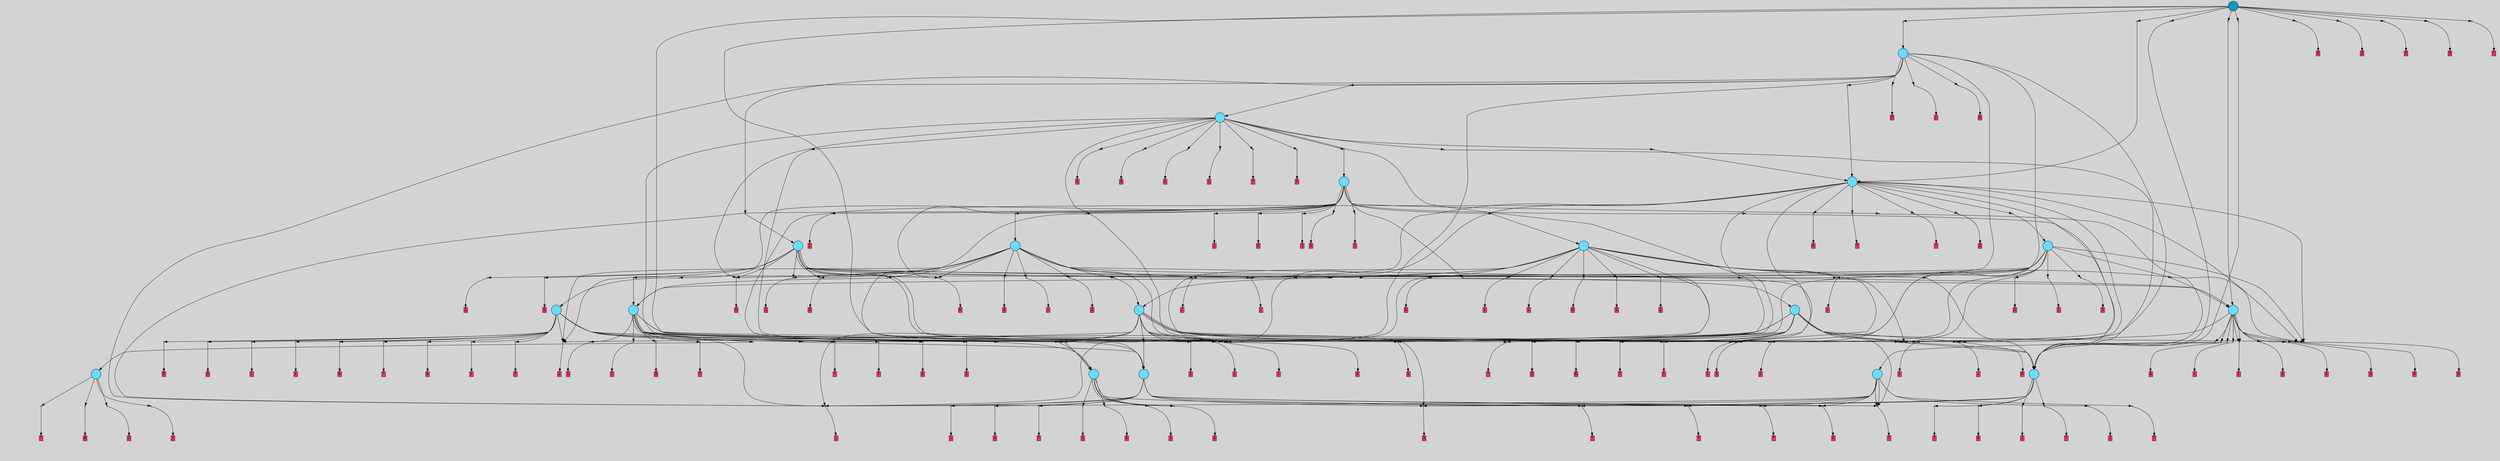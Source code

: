 // File exported with GEGELATI v1.3.1
// On the 2024-07-08 00:18:41
// With the MARL::MarlTPGGraphDotExporter
digraph{
	graph[pad = "0.212, 0.055" bgcolor = lightgray]
	node[shape=circle style = filled label = ""]
		T36 [fillcolor="#66ddff"]
		T61 [fillcolor="#66ddff"]
		T156 [fillcolor="#66ddff"]
		T278 [fillcolor="#66ddff"]
		T293 [fillcolor="#66ddff"]
		T323 [fillcolor="#66ddff"]
		T507 [fillcolor="#66ddff"]
		T554 [fillcolor="#66ddff"]
		T571 [fillcolor="#66ddff"]
		T579 [fillcolor="#66ddff"]
		T666 [fillcolor="#66ddff"]
		T736 [fillcolor="#66ddff"]
		T738 [fillcolor="#66ddff"]
		T824 [fillcolor="#66ddff"]
		T828 [fillcolor="#66ddff"]
		T877 [fillcolor="#66ddff"]
		T1089 [fillcolor="#66ddff"]
		T1119 [fillcolor="#66ddff"]
		T1292 [fillcolor="#1199bb"]
		P26859 [fillcolor="#cccccc" shape=point] //
		I26859 [shape=box style=invis label="1|2&1|7#1|6&#92;n7|1&4|7#2|7&#92;n1|5&1|0#2|7&#92;n6|5&3|1#2|0&#92;n5|0&3|6#4|5&#92;n5|3&3|3#0|2&#92;n1|3&4|2#4|4&#92;n"]
		P26859 -> I26859[style=invis]
		A19911 [fillcolor="#ff3366" shape=box margin=0.03 width=0 height=0 label="7"]
		T36 -> P26859 -> A19911
		P26860 [fillcolor="#cccccc" shape=point] //
		I26860 [shape=box style=invis label="0|3&1|4#3|7&#92;n5|0&2|5#2|7&#92;n7|7&1|7#4|2&#92;n5|5&1|6#1|7&#92;n5|6&0|7#0|2&#92;n8|4&3|0#0|7&#92;n0|4&0|6#4|4&#92;n"]
		P26860 -> I26860[style=invis]
		A19912 [fillcolor="#ff3366" shape=box margin=0.03 width=0 height=0 label="8"]
		T36 -> P26860 -> A19912
		P26861 [fillcolor="#cccccc" shape=point] //
		I26861 [shape=box style=invis label="4|3&2|7#1|5&#92;n6|7&2|1#4|3&#92;n4|6&2|2#1|3&#92;n1|2&0|3#3|4&#92;n2|5&2|1#1|2&#92;n7|0&2|2#1|3&#92;n0|3&3|7#1|7&#92;n"]
		P26861 -> I26861[style=invis]
		A19913 [fillcolor="#ff3366" shape=box margin=0.03 width=0 height=0 label="3"]
		T36 -> P26861 -> A19913
		P26862 [fillcolor="#cccccc" shape=point] //
		I26862 [shape=box style=invis label="4|3&2|7#1|5&#92;n1|2&0|3#3|4&#92;n4|6&2|2#1|3&#92;n6|7&2|1#4|3&#92;n2|5&2|7#1|2&#92;n7|0&2|2#1|3&#92;n0|3&3|7#1|7&#92;n"]
		P26862 -> I26862[style=invis]
		A19914 [fillcolor="#ff3366" shape=box margin=0.03 width=0 height=0 label="3"]
		T36 -> P26862 -> A19914
		P26863 [fillcolor="#cccccc" shape=point] //
		I26863 [shape=box style=invis label="2|2&2|5#4|4&#92;n2|0&2|5#2|7&#92;n8|6&0|5#0|7&#92;n1|6&0|0#2|3&#92;n5|2&3|4#0|4&#92;n"]
		P26863 -> I26863[style=invis]
		A19915 [fillcolor="#ff3366" shape=box margin=0.03 width=0 height=0 label="3"]
		T61 -> P26863 -> A19915
		P26864 [fillcolor="#cccccc" shape=point] //
		I26864 [shape=box style=invis label="3|6&1|2#3|5&#92;n3|5&2|5#2|6&#92;n8|6&0|4#2|2&#92;n4|4&0|6#2|3&#92;n"]
		P26864 -> I26864[style=invis]
		A19916 [fillcolor="#ff3366" shape=box margin=0.03 width=0 height=0 label="6"]
		T61 -> P26864 -> A19916
		P26865 [fillcolor="#cccccc" shape=point] //
		I26865 [shape=box style=invis label="0|3&3|7#3|7&#92;n4|3&2|7#1|6&#92;n7|3&3|4#1|7&#92;n0|7&1|7#2|3&#92;n4|6&2|2#1|3&#92;n2|5&2|7#1|2&#92;n6|7&2|1#4|3&#92;n3|0&2|0#1|3&#92;n"]
		P26865 -> I26865[style=invis]
		A19917 [fillcolor="#ff3366" shape=box margin=0.03 width=0 height=0 label="3"]
		T61 -> P26865 -> A19917
		P26866 [fillcolor="#cccccc" shape=point] //
		I26866 [shape=box style=invis label="6|2&4|1#4|2&#92;n5|0&4|5#2|7&#92;n5|6&4|7#4|2&#92;n5|7&1|6#1|0&#92;n7|7&1|7#4|2&#92;n"]
		P26866 -> I26866[style=invis]
		A19918 [fillcolor="#ff3366" shape=box margin=0.03 width=0 height=0 label="8"]
		T61 -> P26866 -> A19918
		T61 -> P26864
		P26867 [fillcolor="#cccccc" shape=point] //
		I26867 [shape=box style=invis label="3|0&2|4#0|5&#92;n8|2&4|6#4|3&#92;n8|1&1|1#2|6&#92;n2|6&1|7#0|5&#92;n5|5&2|3#2|2&#92;n0|4&4|4#3|7&#92;n7|6&3|1#3|7&#92;n"]
		P26867 -> I26867[style=invis]
		A19919 [fillcolor="#ff3366" shape=box margin=0.03 width=0 height=0 label="7"]
		T61 -> P26867 -> A19919
		P26868 [fillcolor="#cccccc" shape=point] //
		I26868 [shape=box style=invis label="8|0&1|5#2|7&#92;n1|7&2|2#4|7&#92;n7|3&4|6#3|0&#92;n8|7&0|2#1|7&#92;n2|0&2|7#1|7&#92;n2|4&3|1#0|6&#92;n"]
		P26868 -> I26868[style=invis]
		A19920 [fillcolor="#ff3366" shape=box margin=0.03 width=0 height=0 label="1"]
		T156 -> P26868 -> A19920
		P26869 [fillcolor="#cccccc" shape=point] //
		I26869 [shape=box style=invis label="4|2&1|3#0|0&#92;n7|3&3|3#0|0&#92;n8|6&0|5#0|7&#92;n6|3&0|5#4|4&#92;n0|0&2|5#2|7&#92;n3|7&2|5#0|0&#92;n"]
		P26869 -> I26869[style=invis]
		A19921 [fillcolor="#ff3366" shape=box margin=0.03 width=0 height=0 label="3"]
		T156 -> P26869 -> A19921
		T156 -> P26867
		P26870 [fillcolor="#cccccc" shape=point] //
		I26870 [shape=box style=invis label="7|1&4|7#2|7&#92;n1|3&4|2#4|1&#92;n2|3&4|5#3|4&#92;n1|2&1|7#1|5&#92;n2|2&1|5#3|6&#92;n8|2&4|3#0|0&#92;n1|5&1|7#2|7&#92;n5|0&4|6#4|5&#92;n6|5&3|1#2|0&#92;n4|2&1|4#3|3&#92;n"]
		P26870 -> I26870[style=invis]
		A19922 [fillcolor="#ff3366" shape=box margin=0.03 width=0 height=0 label="7"]
		T156 -> P26870 -> A19922
		P26871 [fillcolor="#cccccc" shape=point] //
		I26871 [shape=box style=invis label="3|0&2|4#0|5&#92;n4|4&3|7#3|3&#92;n8|1&1|1#2|6&#92;n7|6&3|1#3|7&#92;n2|6&1|7#0|5&#92;n5|6&0|3#2|2&#92;n"]
		P26871 -> I26871[style=invis]
		A19923 [fillcolor="#ff3366" shape=box margin=0.03 width=0 height=0 label="7"]
		T156 -> P26871 -> A19923
		P26872 [fillcolor="#cccccc" shape=point] //
		I26872 [shape=box style=invis label="2|2&0|0#0|0&#92;n7|1&1|2#0|6&#92;n4|7&2|5#3|1&#92;n3|4&0|2#0|5&#92;n3|2&0|2#4|6&#92;n3|3&3|7#1|4&#92;n0|5&2|1#0|5&#92;n1|6&4|3#0|4&#92;n"]
		P26872 -> I26872[style=invis]
		A19924 [fillcolor="#ff3366" shape=box margin=0.03 width=0 height=0 label="6"]
		T156 -> P26872 -> A19924
		T278 -> P26869
		P26873 [fillcolor="#cccccc" shape=point] //
		I26873 [shape=box style=invis label="1|2&1|7#1|3&#92;n8|1&1|4#4|1&#92;n7|1&4|7#2|7&#92;n1|5&1|0#2|7&#92;n6|5&3|1#2|0&#92;n5|0&3|6#4|5&#92;n5|3&3|3#0|2&#92;n1|3&4|2#4|4&#92;n"]
		P26873 -> I26873[style=invis]
		A19925 [fillcolor="#ff3366" shape=box margin=0.03 width=0 height=0 label="7"]
		T278 -> P26873 -> A19925
		P26874 [fillcolor="#cccccc" shape=point] //
		I26874 [shape=box style=invis label="1|4&4|0#4|0&#92;n6|7&2|1#4|5&#92;n8|3&3|0#4|5&#92;n0|5&2|7#1|2&#92;n7|0&2|0#1|3&#92;n8|6&2|3#3|2&#92;n8|2&0|7#0|3&#92;n"]
		P26874 -> I26874[style=invis]
		A19926 [fillcolor="#ff3366" shape=box margin=0.03 width=0 height=0 label="1"]
		T278 -> P26874 -> A19926
		P26875 [fillcolor="#cccccc" shape=point] //
		I26875 [shape=box style=invis label="1|2&1|7#1|6&#92;n7|1&4|7#2|7&#92;n1|5&1|0#2|7&#92;n5|6&3|6#4|5&#92;n6|5&3|1#2|0&#92;n5|3&3|3#0|2&#92;n1|3&4|2#4|4&#92;n"]
		P26875 -> I26875[style=invis]
		A19927 [fillcolor="#ff3366" shape=box margin=0.03 width=0 height=0 label="7"]
		T278 -> P26875 -> A19927
		P26876 [fillcolor="#cccccc" shape=point] //
		I26876 [shape=box style=invis label="3|5&1|0#1|2&#92;n0|0&1|0#4|6&#92;n"]
		P26876 -> I26876[style=invis]
		A19928 [fillcolor="#ff3366" shape=box margin=0.03 width=0 height=0 label="8"]
		T278 -> P26876 -> A19928
		P26877 [fillcolor="#cccccc" shape=point] //
		I26877 [shape=box style=invis label="8|0&1|5#2|7&#92;n8|7&0|2#1|7&#92;n7|3&4|6#3|0&#92;n1|7&2|2#4|5&#92;n2|0&2|7#1|7&#92;n2|4&3|1#0|6&#92;n5|7&3|1#4|4&#92;n"]
		P26877 -> I26877[style=invis]
		A19929 [fillcolor="#ff3366" shape=box margin=0.03 width=0 height=0 label="1"]
		T278 -> P26877 -> A19929
		P26878 [fillcolor="#cccccc" shape=point] //
		I26878 [shape=box style=invis label="2|6&1|7#0|5&#92;n8|2&4|6#4|3&#92;n4|1&1|1#2|6&#92;n3|0&2|4#0|5&#92;n5|5&2|3#2|2&#92;n0|4&4|4#3|7&#92;n7|6&3|1#3|7&#92;n"]
		P26878 -> I26878[style=invis]
		A19930 [fillcolor="#ff3366" shape=box margin=0.03 width=0 height=0 label="7"]
		T278 -> P26878 -> A19930
		T278 -> P26873
		P26879 [fillcolor="#cccccc" shape=point] //
		I26879 [shape=box style=invis label="1|6&4|0#0|7&#92;n0|4&4|4#3|7&#92;n3|0&2|4#0|5&#92;n8|1&1|1#2|2&#92;n2|6&1|7#0|5&#92;n5|5&2|3#2|2&#92;n8|2&0|6#4|3&#92;n"]
		P26879 -> I26879[style=invis]
		A19931 [fillcolor="#ff3366" shape=box margin=0.03 width=0 height=0 label="7"]
		T278 -> P26879 -> A19931
		T293 -> P26869
		P26880 [fillcolor="#cccccc" shape=point] //
		I26880 [shape=box style=invis label="5|0&3|6#4|5&#92;n1|2&4|7#1|3&#92;n8|5&3|5#0|6&#92;n4|7&4|4#0|3&#92;n5|3&3|3#0|2&#92;n7|1&4|3#2|4&#92;n6|0&3|1#2|0&#92;n0|4&2|0#3|2&#92;n1|3&4|2#4|4&#92;n1|6&1|3#2|1&#92;n"]
		P26880 -> I26880[style=invis]
		A19932 [fillcolor="#ff3366" shape=box margin=0.03 width=0 height=0 label="7"]
		T293 -> P26880 -> A19932
		P26881 [fillcolor="#cccccc" shape=point] //
		I26881 [shape=box style=invis label="3|5&0|0#0|2&#92;n6|7&2|1#4|5&#92;n0|5&2|7#1|2&#92;n7|0&2|0#1|3&#92;n1|4&4|0#4|0&#92;n8|6&2|3#3|2&#92;n8|2&0|7#0|3&#92;n"]
		P26881 -> I26881[style=invis]
		A19933 [fillcolor="#ff3366" shape=box margin=0.03 width=0 height=0 label="1"]
		T293 -> P26881 -> A19933
		T293 -> P26876
		T293 -> P26877
		T293 -> P26878
		T293 -> P26873
		T293 -> P26879
		P26882 [fillcolor="#cccccc" shape=point] //
		I26882 [shape=box style=invis label="7|4&1|1#3|1&#92;n1|3&3|5#2|0&#92;n6|0&0|3#1|6&#92;n2|5&2|1#2|1&#92;n3|2&4|4#2|0&#92;n"]
		P26882 -> I26882[style=invis]
		A19934 [fillcolor="#ff3366" shape=box margin=0.03 width=0 height=0 label="4"]
		T293 -> P26882 -> A19934
		P26883 [fillcolor="#cccccc" shape=point] //
		I26883 [shape=box style=invis label="2|4&3|1#3|6&#92;n7|3&4|6#3|0&#92;n1|7&2|2#4|5&#92;n8|7&0|2#1|5&#92;n8|0&1|5#2|7&#92;n"]
		P26883 -> I26883[style=invis]
		T323 -> P26883 -> T278
		P26884 [fillcolor="#cccccc" shape=point] //
		I26884 [shape=box style=invis label="4|1&4|1#2|7&#92;n8|2&4|6#4|3&#92;n2|5&1|7#1|2&#92;n2|6&1|7#0|5&#92;n5|5&2|1#2|2&#92;n7|6&3|1#3|7&#92;n4|0&4|6#0|7&#92;n"]
		P26884 -> I26884[style=invis]
		A19935 [fillcolor="#ff3366" shape=box margin=0.03 width=0 height=0 label="4"]
		T323 -> P26884 -> A19935
		P26885 [fillcolor="#cccccc" shape=point] //
		I26885 [shape=box style=invis label="1|6&4|3#0|4&#92;n7|1&1|2#0|6&#92;n4|7&2|5#3|1&#92;n3|4&0|7#0|5&#92;n3|2&0|2#4|6&#92;n3|3&3|7#1|4&#92;n0|7&3|5#3|3&#92;n2|2&0|0#0|0&#92;n"]
		P26885 -> I26885[style=invis]
		A19936 [fillcolor="#ff3366" shape=box margin=0.03 width=0 height=0 label="6"]
		T323 -> P26885 -> A19936
		P26886 [fillcolor="#cccccc" shape=point] //
		I26886 [shape=box style=invis label="4|2&0|2#3|2&#92;n8|3&0|5#2|7&#92;n0|6&0|1#0|6&#92;n0|5&2|1#0|5&#92;n3|0&3|7#4|2&#92;n3|2&3|5#2|6&#92;n5|3&3|6#4|7&#92;n"]
		P26886 -> I26886[style=invis]
		A19937 [fillcolor="#ff3366" shape=box margin=0.03 width=0 height=0 label="1"]
		T323 -> P26886 -> A19937
		P26887 [fillcolor="#cccccc" shape=point] //
		I26887 [shape=box style=invis label="8|0&1|5#2|6&#92;n8|7&3|1#2|7&#92;n2|0&2|7#1|7&#92;n7|2&4|6#3|0&#92;n8|7&0|2#1|7&#92;n5|7&3|1#4|4&#92;n"]
		P26887 -> I26887[style=invis]
		A19938 [fillcolor="#ff3366" shape=box margin=0.03 width=0 height=0 label="1"]
		T323 -> P26887 -> A19938
		P26888 [fillcolor="#cccccc" shape=point] //
		I26888 [shape=box style=invis label="0|3&3|7#1|7&#92;n1|2&0|3#3|4&#92;n5|6&4|4#4|0&#92;n8|3&3|0#4|6&#92;n2|5&2|7#1|2&#92;n4|6&2|1#1|3&#92;n6|4&1|1#4|3&#92;n8|0&2|2#1|3&#92;n4|6&2|7#1|5&#92;n"]
		P26888 -> I26888[style=invis]
		T323 -> P26888 -> T156
		P26889 [fillcolor="#cccccc" shape=point] //
		I26889 [shape=box style=invis label="4|3&1|7#1|5&#92;n8|7&2|5#4|3&#92;n6|7&2|1#4|3&#92;n1|2&0|3#3|4&#92;n7|0&2|2#1|3&#92;n0|3&3|4#1|7&#92;n2|5&2|7#1|2&#92;n"]
		P26889 -> I26889[style=invis]
		A19939 [fillcolor="#ff3366" shape=box margin=0.03 width=0 height=0 label="3"]
		T323 -> P26889 -> A19939
		P26890 [fillcolor="#cccccc" shape=point] //
		I26890 [shape=box style=invis label="1|3&3|5#3|0&#92;n1|7&1|6#2|0&#92;n2|4&2|7#2|3&#92;n6|0&0|3#1|6&#92;n0|6&2|1#0|7&#92;n2|3&1|2#4|1&#92;n3|7&3|2#2|2&#92;n"]
		P26890 -> I26890[style=invis]
		A19940 [fillcolor="#ff3366" shape=box margin=0.03 width=0 height=0 label="4"]
		T323 -> P26890 -> A19940
		P26891 [fillcolor="#cccccc" shape=point] //
		I26891 [shape=box style=invis label="0|3&4|4#1|7&#92;n3|0&3|6#4|5&#92;n8|5&4|0#4|1&#92;n1|1&0|1#2|1&#92;n8|0&0|2#1|2&#92;n4|6&2|7#1|5&#92;n5|6&0|2#1|0&#92;n8|3&1|5#3|2&#92;n3|4&1|1#4|3&#92;n"]
		P26891 -> I26891[style=invis]
		T323 -> P26891 -> T156
		T323 -> P26887
		P26892 [fillcolor="#cccccc" shape=point] //
		I26892 [shape=box style=invis label="4|3&2|7#1|5&#92;n1|2&0|3#1|4&#92;n2|5&2|7#1|2&#92;n4|6&2|2#1|3&#92;n7|0&2|2#1|3&#92;n0|3&3|7#1|7&#92;n"]
		P26892 -> I26892[style=invis]
		A19941 [fillcolor="#ff3366" shape=box margin=0.03 width=0 height=0 label="3"]
		T323 -> P26892 -> A19941
		P26893 [fillcolor="#cccccc" shape=point] //
		I26893 [shape=box style=invis label="8|0&1|5#2|7&#92;n8|7&0|2#1|7&#92;n7|3&4|6#3|7&#92;n5|7&3|1#4|4&#92;n2|4&3|1#0|6&#92;n2|0&2|7#1|7&#92;n"]
		P26893 -> I26893[style=invis]
		A19942 [fillcolor="#ff3366" shape=box margin=0.03 width=0 height=0 label="1"]
		T507 -> P26893 -> A19942
		P26894 [fillcolor="#cccccc" shape=point] //
		I26894 [shape=box style=invis label="4|1&1|1#2|7&#92;n8|2&4|6#4|3&#92;n2|6&1|7#0|5&#92;n7|6&3|1#3|7&#92;n5|5&2|1#2|2&#92;n4|0&4|6#0|7&#92;n"]
		P26894 -> I26894[style=invis]
		A19943 [fillcolor="#ff3366" shape=box margin=0.03 width=0 height=0 label="7"]
		T507 -> P26894 -> A19943
		T507 -> P26888
		P26895 [fillcolor="#cccccc" shape=point] //
		I26895 [shape=box style=invis label="2|2&2|5#4|4&#92;n5|2&4|4#0|4&#92;n0|0&1|0#3|4&#92;n4|2&0|6#3|1&#92;n1|6&0|0#2|3&#92;n2|0&2|7#3|3&#92;n4|4&1|1#2|0&#92;n"]
		P26895 -> I26895[style=invis]
		T507 -> P26895 -> T36
		P26896 [fillcolor="#cccccc" shape=point] //
		I26896 [shape=box style=invis label="2|4&4|0#3|6&#92;n2|0&4|2#2|0&#92;n5|7&1|2#3|7&#92;n5|7&1|0#1|6&#92;n5|2&4|2#0|5&#92;n6|1&0|6#1|0&#92;n1|5&2|0#4|1&#92;n"]
		P26896 -> I26896[style=invis]
		A19944 [fillcolor="#ff3366" shape=box margin=0.03 width=0 height=0 label="1"]
		T507 -> P26896 -> A19944
		P26897 [fillcolor="#cccccc" shape=point] //
		I26897 [shape=box style=invis label="4|3&4|3#0|4&#92;n6|5&2|0#1|0&#92;n8|2&2|6#3|6&#92;n5|2&3|5#0|4&#92;n5|7&3|3#2|7&#92;n8|0&2|5#0|6&#92;n"]
		P26897 -> I26897[style=invis]
		A19945 [fillcolor="#ff3366" shape=box margin=0.03 width=0 height=0 label="3"]
		T507 -> P26897 -> A19945
		P26898 [fillcolor="#cccccc" shape=point] //
		I26898 [shape=box style=invis label="0|1&0|0#2|4&#92;n1|0&2|5#0|4&#92;n4|3&2|1#2|4&#92;n"]
		P26898 -> I26898[style=invis]
		A19946 [fillcolor="#ff3366" shape=box margin=0.03 width=0 height=0 label="3"]
		T507 -> P26898 -> A19946
		P26899 [fillcolor="#cccccc" shape=point] //
		I26899 [shape=box style=invis label="4|4&3|7#3|3&#92;n7|6&3|1#3|7&#92;n3|0&2|2#4|5&#92;n2|6&1|7#0|5&#92;n"]
		P26899 -> I26899[style=invis]
		A19947 [fillcolor="#ff3366" shape=box margin=0.03 width=0 height=0 label="7"]
		T507 -> P26899 -> A19947
		P26900 [fillcolor="#cccccc" shape=point] //
		I26900 [shape=box style=invis label="5|1&0|1#3|1&#92;n7|0&4|0#1|3&#92;n2|4&2|7#1|2&#92;n0|3&3|0#1|7&#92;n8|1&1|1#1|6&#92;n4|2&2|6#1|5&#92;n7|2&3|3#2|2&#92;n4|0&1|6#2|5&#92;n"]
		P26900 -> I26900[style=invis]
		T507 -> P26900 -> T61
		T507 -> P26869
		P26901 [fillcolor="#cccccc" shape=point] //
		I26901 [shape=box style=invis label="7|5&1|0#2|7&#92;n7|6&0|0#2|0&#92;n6|4&0|1#2|0&#92;n8|1&1|4#4|1&#92;n5|0&3|6#4|5&#92;n1|0&1|2#0|0&#92;n1|2&4|2#4|4&#92;n"]
		P26901 -> I26901[style=invis]
		A19948 [fillcolor="#ff3366" shape=box margin=0.03 width=0 height=0 label="7"]
		T507 -> P26901 -> A19948
		P26902 [fillcolor="#cccccc" shape=point] //
		I26902 [shape=box style=invis label="1|2&1|7#1|3&#92;n8|1&1|4#4|1&#92;n8|1&4|7#2|7&#92;n1|3&4|2#4|4&#92;n5|0&3|6#4|5&#92;n5|3&3|3#0|2&#92;n6|5&3|1#2|0&#92;n"]
		P26902 -> I26902[style=invis]
		A19949 [fillcolor="#ff3366" shape=box margin=0.03 width=0 height=0 label="7"]
		T507 -> P26902 -> A19949
		P26903 [fillcolor="#cccccc" shape=point] //
		I26903 [shape=box style=invis label="2|1&2|5#4|4&#92;n8|0&2|7#3|3&#92;n2|4&2|2#4|1&#92;n1|6&0|0#2|1&#92;n"]
		P26903 -> I26903[style=invis]
		A19950 [fillcolor="#ff3366" shape=box margin=0.03 width=0 height=0 label="2"]
		T507 -> P26903 -> A19950
		T507 -> P26900
		P26904 [fillcolor="#cccccc" shape=point] //
		I26904 [shape=box style=invis label="8|1&4|6#2|3&#92;n1|4&4|2#4|4&#92;n0|2&1|7#2|7&#92;n2|3&4|3#3|4&#92;n7|0&3|3#2|4&#92;n6|6&0|5#4|2&#92;n5|1&3|3#0|2&#92;n"]
		P26904 -> I26904[style=invis]
		A19951 [fillcolor="#ff3366" shape=box margin=0.03 width=0 height=0 label="2"]
		T507 -> P26904 -> A19951
		T554 -> P26894
		P26905 [fillcolor="#cccccc" shape=point] //
		I26905 [shape=box style=invis label="8|0&1|5#2|6&#92;n8|7&0|2#1|7&#92;n2|0&2|7#1|7&#92;n8|2&3|2#4|5&#92;n7|2&4|6#3|0&#92;n1|7&3|1#2|7&#92;n5|7&3|1#4|4&#92;n"]
		P26905 -> I26905[style=invis]
		A19952 [fillcolor="#ff3366" shape=box margin=0.03 width=0 height=0 label="1"]
		T554 -> P26905 -> A19952
		P26906 [fillcolor="#cccccc" shape=point] //
		I26906 [shape=box style=invis label="2|4&2|7#1|3&#92;n0|2&3|3#2|2&#92;n4|2&1|1#1|1&#92;n1|2&0|4#1|4&#92;n4|0&1|6#2|5&#92;n4|0&2|7#1|5&#92;n1|5&0|4#0|5&#92;n8|1&1|1#1|6&#92;n0|3&3|0#1|7&#92;n"]
		P26906 -> I26906[style=invis]
		T554 -> P26906 -> T61
		P26907 [fillcolor="#cccccc" shape=point] //
		I26907 [shape=box style=invis label="4|7&0|2#0|0&#92;n2|1&1|5#4|0&#92;n5|1&3|4#1|6&#92;n8|3&1|0#0|4&#92;n3|0&3|4#4|2&#92;n"]
		P26907 -> I26907[style=invis]
		T554 -> P26907 -> T156
		P26908 [fillcolor="#cccccc" shape=point] //
		I26908 [shape=box style=invis label="2|0&2|1#4|3&#92;n8|6&2|7#3|4&#92;n"]
		P26908 -> I26908[style=invis]
		A19953 [fillcolor="#ff3366" shape=box margin=0.03 width=0 height=0 label="2"]
		T554 -> P26908 -> A19953
		P26909 [fillcolor="#cccccc" shape=point] //
		I26909 [shape=box style=invis label="7|3&4|1#2|2&#92;n1|4&4|4#4|4&#92;n5|2&3|3#0|3&#92;n7|5&3|3#2|4&#92;n3|1&4|3#0|6&#92;n5|2&0|0#3|3&#92;n"]
		P26909 -> I26909[style=invis]
		A19954 [fillcolor="#ff3366" shape=box margin=0.03 width=0 height=0 label="2"]
		T554 -> P26909 -> A19954
		P26910 [fillcolor="#cccccc" shape=point] //
		I26910 [shape=box style=invis label="4|3&1|7#1|5&#92;n8|7&2|5#4|3&#92;n6|7&2|1#4|3&#92;n7|0&2|2#1|5&#92;n1|2&0|3#3|4&#92;n1|3&2|4#1|5&#92;n0|3&3|4#1|7&#92;n2|5&2|7#1|2&#92;n"]
		P26910 -> I26910[style=invis]
		T554 -> P26910 -> T293
		P26911 [fillcolor="#cccccc" shape=point] //
		I26911 [shape=box style=invis label="2|0&3|2#2|6&#92;n3|1&0|6#2|5&#92;n0|7&2|6#1|0&#92;n6|1&4|3#2|5&#92;n8|6&2|4#2|6&#92;n8|4&4|5#2|0&#92;n0|7&3|4#3|2&#92;n"]
		P26911 -> I26911[style=invis]
		A19955 [fillcolor="#ff3366" shape=box margin=0.03 width=0 height=0 label="1"]
		T554 -> P26911 -> A19955
		P26912 [fillcolor="#cccccc" shape=point] //
		I26912 [shape=box style=invis label="8|0&2|5#0|6&#92;n8|2&2|6#3|6&#92;n5|2&3|5#0|4&#92;n5|7&0|3#2|7&#92;n5|3&4|5#3|5&#92;n4|3&4|3#0|4&#92;n"]
		P26912 -> I26912[style=invis]
		A19956 [fillcolor="#ff3366" shape=box margin=0.03 width=0 height=0 label="3"]
		T554 -> P26912 -> A19956
		P26913 [fillcolor="#cccccc" shape=point] //
		I26913 [shape=box style=invis label="6|6&1|1#2|6&#92;n5|0&4|0#1|6&#92;n3|2&4|2#2|0&#92;n1|5&4|6#1|7&#92;n4|7&2|6#3|4&#92;n5|0&2|4#0|0&#92;n"]
		P26913 -> I26913[style=invis]
		A19957 [fillcolor="#ff3366" shape=box margin=0.03 width=0 height=0 label="1"]
		T554 -> P26913 -> A19957
		P26914 [fillcolor="#cccccc" shape=point] //
		I26914 [shape=box style=invis label="1|2&1|7#1|6&#92;n8|1&4|6#2|3&#92;n1|4&4|2#4|4&#92;n0|2&1|7#2|7&#92;n7|0&3|3#2|4&#92;n7|3&4|1#2|2&#92;n5|1&3|3#0|2&#92;n2|6&0|5#4|2&#92;n"]
		P26914 -> I26914[style=invis]
		A19958 [fillcolor="#ff3366" shape=box margin=0.03 width=0 height=0 label="2"]
		T554 -> P26914 -> A19958
		P26915 [fillcolor="#cccccc" shape=point] //
		I26915 [shape=box style=invis label="2|4&4|0#3|6&#92;n5|7&1|2#3|7&#92;n4|7&2|2#0|3&#92;n1|3&2|0#4|1&#92;n5|2&4|6#0|5&#92;n6|6&4|6#4|2&#92;n0|0&4|0#2|3&#92;n5|0&4|0#1|6&#92;n6|1&0|6#1|0&#92;n2|0&4|4#2|0&#92;n"]
		P26915 -> I26915[style=invis]
		A19959 [fillcolor="#ff3366" shape=box margin=0.03 width=0 height=0 label="1"]
		T554 -> P26915 -> A19959
		T554 -> P26877
		T554 -> P26894
		T571 -> P26894
		P26916 [fillcolor="#cccccc" shape=point] //
		I26916 [shape=box style=invis label="2|4&4|0#3|6&#92;n5|7&1|2#3|7&#92;n4|7&2|2#0|3&#92;n0|0&4|0#2|3&#92;n5|2&4|2#0|5&#92;n6|6&4|6#4|2&#92;n5|7&4|7#1|6&#92;n2|0&4|4#2|0&#92;n6|1&0|6#1|0&#92;n1|3&2|0#4|1&#92;n"]
		P26916 -> I26916[style=invis]
		A19960 [fillcolor="#ff3366" shape=box margin=0.03 width=0 height=0 label="1"]
		T571 -> P26916 -> A19960
		T571 -> P26905
		T571 -> P26907
		P26917 [fillcolor="#cccccc" shape=point] //
		I26917 [shape=box style=invis label="8|0&2|7#3|3&#92;n7|3&3|4#3|5&#92;n5|2&3|4#0|4&#92;n2|1&2|5#4|4&#92;n2|4&2|2#4|1&#92;n1|6&0|0#2|3&#92;n"]
		P26917 -> I26917[style=invis]
		A19961 [fillcolor="#ff3366" shape=box margin=0.03 width=0 height=0 label="2"]
		T571 -> P26917 -> A19961
		P26918 [fillcolor="#cccccc" shape=point] //
		I26918 [shape=box style=invis label="3|1&2|2#4|2&#92;n6|1&4|3#2|5&#92;n3|1&0|6#2|5&#92;n2|7&2|6#1|0&#92;n2|0&3|2#2|6&#92;n8|6&2|4#2|6&#92;n8|4&4|5#2|0&#92;n0|7&3|4#3|2&#92;n"]
		P26918 -> I26918[style=invis]
		A19962 [fillcolor="#ff3366" shape=box margin=0.03 width=0 height=0 label="1"]
		T571 -> P26918 -> A19962
		T571 -> P26912
		T571 -> P26914
		P26919 [fillcolor="#cccccc" shape=point] //
		I26919 [shape=box style=invis label="6|6&4|3#3|6&#92;n7|3&4|3#0|0&#92;n0|0&2|3#2|7&#92;n3|7&2|5#0|0&#92;n"]
		P26919 -> I26919[style=invis]
		A19963 [fillcolor="#ff3366" shape=box margin=0.03 width=0 height=0 label="3"]
		T571 -> P26919 -> A19963
		P26920 [fillcolor="#cccccc" shape=point] //
		I26920 [shape=box style=invis label="8|7&3|1#2|7&#92;n8|0&2|5#2|6&#92;n7|2&4|6#3|0&#92;n5|0&3|1#4|4&#92;n"]
		P26920 -> I26920[style=invis]
		T571 -> P26920 -> T323
		T571 -> P26909
		P26921 [fillcolor="#cccccc" shape=point] //
		I26921 [shape=box style=invis label="6|4&1|1#4|4&#92;n1|2&0|3#3|4&#92;n5|6&4|4#2|0&#92;n4|6&2|1#1|0&#92;n2|0&2|2#1|4&#92;n6|7&2|3#3|4&#92;n5|5&2|4#1|2&#92;n1|6&3|2#4|1&#92;n"]
		P26921 -> I26921[style=invis]
		A19964 [fillcolor="#ff3366" shape=box margin=0.03 width=0 height=0 label="5"]
		T571 -> P26921 -> A19964
		T579 -> P26894
		P26922 [fillcolor="#cccccc" shape=point] //
		I26922 [shape=box style=invis label="6|6&4|6#4|2&#92;n0|0&4|0#2|3&#92;n4|7&2|2#0|3&#92;n6|4&4|0#4|6&#92;n5|7&1|2#3|7&#92;n6|1&0|6#1|0&#92;n2|0&4|6#2|0&#92;n1|3&2|0#4|1&#92;n"]
		P26922 -> I26922[style=invis]
		A19965 [fillcolor="#ff3366" shape=box margin=0.03 width=0 height=0 label="1"]
		T579 -> P26922 -> A19965
		P26923 [fillcolor="#cccccc" shape=point] //
		I26923 [shape=box style=invis label="7|0&4|0#1|3&#92;n8|1&1|1#1|6&#92;n0|3&3|0#1|7&#92;n2|4&2|7#1|2&#92;n4|2&2|7#1|5&#92;n7|2&3|3#2|2&#92;n4|0&1|6#2|5&#92;n"]
		P26923 -> I26923[style=invis]
		T579 -> P26923 -> T61
		T579 -> P26907
		P26924 [fillcolor="#cccccc" shape=point] //
		I26924 [shape=box style=invis label="4|1&2|5#4|4&#92;n8|0&2|7#3|3&#92;n5|2&3|4#0|4&#92;n2|4&2|2#4|1&#92;n1|6&0|0#2|3&#92;n"]
		P26924 -> I26924[style=invis]
		A19966 [fillcolor="#ff3366" shape=box margin=0.03 width=0 height=0 label="2"]
		T579 -> P26924 -> A19966
		T579 -> P26912
		P26925 [fillcolor="#cccccc" shape=point] //
		I26925 [shape=box style=invis label="5|0&2|4#0|0&#92;n3|2&4|2#2|0&#92;n1|6&4|7#4|2&#92;n5|0&4|0#1|6&#92;n4|7&2|1#3|4&#92;n4|4&4|1#4|6&#92;n"]
		P26925 -> I26925[style=invis]
		A19967 [fillcolor="#ff3366" shape=box margin=0.03 width=0 height=0 label="1"]
		T579 -> P26925 -> A19967
		P26926 [fillcolor="#cccccc" shape=point] //
		I26926 [shape=box style=invis label="4|0&0|4#1|2&#92;n2|5&3|2#3|2&#92;n1|7&3|0#4|5&#92;n8|2&4|4#2|2&#92;n7|0&2|0#1|6&#92;n2|6&1|2#1|0&#92;n8|0&0|3#1|3&#92;n"]
		P26926 -> I26926[style=invis]
		A19968 [fillcolor="#ff3366" shape=box margin=0.03 width=0 height=0 label="6"]
		T579 -> P26926 -> A19968
		T579 -> P26877
		P26927 [fillcolor="#cccccc" shape=point] //
		I26927 [shape=box style=invis label="6|0&2|6#3|2&#92;n5|1&0|6#0|6&#92;n8|2&3|0#2|3&#92;n4|5&4|1#3|7&#92;n0|1&2|6#0|2&#92;n6|0&4|2#4|2&#92;n"]
		P26927 -> I26927[style=invis]
		A19969 [fillcolor="#ff3366" shape=box margin=0.03 width=0 height=0 label="6"]
		T579 -> P26927 -> A19969
		T579 -> P26921
		P26928 [fillcolor="#cccccc" shape=point] //
		I26928 [shape=box style=invis label="1|2&1|7#1|3&#92;n8|1&1|4#4|1&#92;n1|3&4|2#4|4&#92;n1|5&1|0#2|7&#92;n6|5&3|1#2|0&#92;n5|0&3|6#4|5&#92;n5|3&3|3#4|2&#92;n7|1&4|7#2|7&#92;n"]
		P26928 -> I26928[style=invis]
		A19970 [fillcolor="#ff3366" shape=box margin=0.03 width=0 height=0 label="7"]
		T579 -> P26928 -> A19970
		T579 -> P26905
		T579 -> P26873
		T579 -> P26915
		T666 -> P26894
		T666 -> P26922
		T666 -> P26923
		P26929 [fillcolor="#cccccc" shape=point] //
		I26929 [shape=box style=invis label="8|0&2|7#3|3&#92;n3|1&1|1#1|6&#92;n4|1&2|5#4|4&#92;n5|2&3|4#0|4&#92;n2|4&2|2#4|1&#92;n1|6&0|0#2|3&#92;n"]
		P26929 -> I26929[style=invis]
		T666 -> P26929 -> T571
		T666 -> P26912
		T666 -> P26925
		P26930 [fillcolor="#cccccc" shape=point] //
		I26930 [shape=box style=invis label="5|1&0|6#0|6&#92;n2|1&3|0#0|4&#92;n6|0&2|6#3|2&#92;n8|2&3|0#2|3&#92;n4|5&4|1#0|7&#92;n6|0&4|2#4|2&#92;n"]
		P26930 -> I26930[style=invis]
		A19971 [fillcolor="#ff3366" shape=box margin=0.03 width=0 height=0 label="6"]
		T666 -> P26930 -> A19971
		T666 -> P26921
		P26931 [fillcolor="#cccccc" shape=point] //
		I26931 [shape=box style=invis label="7|1&4|7#2|7&#92;n5|0&3|6#4|3&#92;n1|2&1|7#0|3&#92;n6|5&3|1#2|0&#92;n8|1&1|4#4|1&#92;n5|3&3|3#0|2&#92;n"]
		P26931 -> I26931[style=invis]
		A19972 [fillcolor="#ff3366" shape=box margin=0.03 width=0 height=0 label="7"]
		T666 -> P26931 -> A19972
		T666 -> P26915
		P26932 [fillcolor="#cccccc" shape=point] //
		I26932 [shape=box style=invis label="4|1&1|1#2|7&#92;n6|7&0|4#2|5&#92;n8|2&4|6#4|3&#92;n4|0&4|6#3|7&#92;n5|5&2|1#2|3&#92;n"]
		P26932 -> I26932[style=invis]
		A19973 [fillcolor="#ff3366" shape=box margin=0.03 width=0 height=0 label="7"]
		T666 -> P26932 -> A19973
		P26933 [fillcolor="#cccccc" shape=point] //
		I26933 [shape=box style=invis label="1|7&2|2#4|5&#92;n8|0&1|5#2|7&#92;n8|7&0|2#1|7&#92;n7|3&4|6#3|0&#92;n5|1&2|1#0|2&#92;n2|0&2|7#1|7&#92;n5|7&3|1#4|4&#92;n"]
		P26933 -> I26933[style=invis]
		A19974 [fillcolor="#ff3366" shape=box margin=0.03 width=0 height=0 label="1"]
		T666 -> P26933 -> A19974
		P26934 [fillcolor="#cccccc" shape=point] //
		I26934 [shape=box style=invis label="2|4&4|0#3|6&#92;n5|7&1|2#3|7&#92;n5|2&4|2#0|5&#92;n0|0&4|0#2|3&#92;n4|7&2|2#0|3&#92;n6|6&4|6#1|2&#92;n0|5&1|4#1|3&#92;n1|3&2|0#4|1&#92;n6|1&0|6#1|0&#92;n2|0&4|4#2|0&#92;n"]
		P26934 -> I26934[style=invis]
		A19975 [fillcolor="#ff3366" shape=box margin=0.03 width=0 height=0 label="2"]
		T666 -> P26934 -> A19975
		T666 -> P26885
		T736 -> P26894
		T736 -> P26916
		P26935 [fillcolor="#cccccc" shape=point] //
		I26935 [shape=box style=invis label="5|2&3|4#0|4&#92;n1|5&4|7#1|4&#92;n2|1&2|5#4|4&#92;n8|0&2|7#3|3&#92;n2|4&2|2#4|7&#92;n1|6&0|0#2|3&#92;n"]
		P26935 -> I26935[style=invis]
		A19976 [fillcolor="#ff3366" shape=box margin=0.03 width=0 height=0 label="2"]
		T736 -> P26935 -> A19976
		T736 -> P26912
		P26936 [fillcolor="#cccccc" shape=point] //
		I26936 [shape=box style=invis label="3|7&2|5#0|0&#92;n7|2&4|3#0|0&#92;n6|6&4|3#3|6&#92;n"]
		P26936 -> I26936[style=invis]
		A19977 [fillcolor="#ff3366" shape=box margin=0.03 width=0 height=0 label="3"]
		T736 -> P26936 -> A19977
		P26937 [fillcolor="#cccccc" shape=point] //
		I26937 [shape=box style=invis label="8|7&3|1#2|7&#92;n8|0&1|5#2|6&#92;n5|0&3|1#4|4&#92;n7|2&4|6#3|0&#92;n8|7&0|2#0|7&#92;n"]
		P26937 -> I26937[style=invis]
		T736 -> P26937 -> T323
		P26938 [fillcolor="#cccccc" shape=point] //
		I26938 [shape=box style=invis label="6|7&2|3#3|7&#92;n1|2&0|3#3|4&#92;n5|6&4|4#2|0&#92;n4|6&2|1#1|0&#92;n2|0&2|2#1|4&#92;n6|4&1|1#4|4&#92;n5|5&2|4#1|2&#92;n1|6&3|2#4|1&#92;n"]
		P26938 -> I26938[style=invis]
		A19978 [fillcolor="#ff3366" shape=box margin=0.03 width=0 height=0 label="5"]
		T736 -> P26938 -> A19978
		T736 -> P26912
		P26939 [fillcolor="#cccccc" shape=point] //
		I26939 [shape=box style=invis label="2|4&2|1#2|3&#92;n1|3&3|3#3|0&#92;n2|0&1|6#2|1&#92;n2|3&1|2#4|1&#92;n"]
		P26939 -> I26939[style=invis]
		A19979 [fillcolor="#ff3366" shape=box margin=0.03 width=0 height=0 label="0"]
		T736 -> P26939 -> A19979
		P26940 [fillcolor="#cccccc" shape=point] //
		I26940 [shape=box style=invis label="2|3&1|2#4|1&#92;n4|5&3|0#0|7&#92;n8|5&0|3#3|3&#92;n1|2&4|3#1|1&#92;n2|4&2|7#2|3&#92;n7|4&4|1#1|1&#92;n3|5&1|2#4|7&#92;n7|7&0|1#3|6&#92;n6|4&3|1#4|3&#92;n6|0&2|7#0|3&#92;n"]
		P26940 -> I26940[style=invis]
		A19980 [fillcolor="#ff3366" shape=box margin=0.03 width=0 height=0 label="6"]
		T736 -> P26940 -> A19980
		P26941 [fillcolor="#cccccc" shape=point] //
		I26941 [shape=box style=invis label="1|2&1|7#1|6&#92;n8|1&4|6#2|3&#92;n1|4&4|2#4|4&#92;n0|2&1|7#2|7&#92;n5|1&3|3#0|2&#92;n7|0&3|3#2|4&#92;n6|6&0|5#4|2&#92;n"]
		P26941 -> I26941[style=invis]
		A19981 [fillcolor="#ff3366" shape=box margin=0.03 width=0 height=0 label="2"]
		T736 -> P26941 -> A19981
		P26942 [fillcolor="#cccccc" shape=point] //
		I26942 [shape=box style=invis label="8|2&2|6#4|7&#92;n4|5&4|6#4|1&#92;n4|1&1|0#3|6&#92;n4|1&3|7#0|6&#92;n7|0&1|7#4|7&#92;n7|2&0|1#4|3&#92;n"]
		P26942 -> I26942[style=invis]
		T736 -> P26942 -> T507
		T736 -> P26905
		P26943 [fillcolor="#cccccc" shape=point] //
		I26943 [shape=box style=invis label="5|7&1|2#3|7&#92;n2|4&4|0#3|6&#92;n4|7&2|2#0|3&#92;n0|0&4|4#2|3&#92;n5|2&4|2#0|5&#92;n6|6&4|6#4|2&#92;n5|7&4|7#1|6&#92;n2|0&4|4#2|0&#92;n6|1&0|6#1|0&#92;n1|3&2|0#4|1&#92;n"]
		P26943 -> I26943[style=invis]
		A19982 [fillcolor="#ff3366" shape=box margin=0.03 width=0 height=0 label="1"]
		T738 -> P26943 -> A19982
		T738 -> P26923
		P26944 [fillcolor="#cccccc" shape=point] //
		I26944 [shape=box style=invis label="5|2&3|4#0|4&#92;n8|0&2|7#3|3&#92;n2|1&2|5#4|4&#92;n2|4&2|2#4|1&#92;n1|6&0|0#2|3&#92;n"]
		P26944 -> I26944[style=invis]
		A19983 [fillcolor="#ff3366" shape=box margin=0.03 width=0 height=0 label="2"]
		T738 -> P26944 -> A19983
		P26945 [fillcolor="#cccccc" shape=point] //
		I26945 [shape=box style=invis label="4|3&1|7#1|5&#92;n8|7&2|5#4|3&#92;n6|7&2|1#4|5&#92;n2|5&2|7#1|2&#92;n1|2&0|3#3|4&#92;n1|3&2|4#1|5&#92;n0|3&3|4#1|7&#92;n7|0&2|2#1|5&#92;n"]
		P26945 -> I26945[style=invis]
		T738 -> P26945 -> T293
		T738 -> P26912
		P26946 [fillcolor="#cccccc" shape=point] //
		I26946 [shape=box style=invis label="5|0&4|0#1|6&#92;n3|2&4|2#2|0&#92;n1|6&2|7#4|2&#92;n1|1&4|6#1|7&#92;n4|7&2|6#3|4&#92;n5|0&2|4#0|0&#92;n"]
		P26946 -> I26946[style=invis]
		A19984 [fillcolor="#ff3366" shape=box margin=0.03 width=0 height=0 label="1"]
		T738 -> P26946 -> A19984
		T738 -> P26914
		P26947 [fillcolor="#cccccc" shape=point] //
		I26947 [shape=box style=invis label="2|4&4|0#1|0&#92;n4|4&0|6#2|2&#92;n5|7&0|5#4|7&#92;n3|7&0|4#0|0&#92;n3|6&1|2#3|5&#92;n7|0&0|4#2|5&#92;n"]
		P26947 -> I26947[style=invis]
		A19985 [fillcolor="#ff3366" shape=box margin=0.03 width=0 height=0 label="6"]
		T738 -> P26947 -> A19985
		P26948 [fillcolor="#cccccc" shape=point] //
		I26948 [shape=box style=invis label="4|1&1|1#2|7&#92;n8|2&4|6#4|3&#92;n7|6&0|1#3|7&#92;n8|6&4|0#4|0&#92;n5|5&2|1#2|2&#92;n4|0&4|6#0|7&#92;n"]
		P26948 -> I26948[style=invis]
		A19986 [fillcolor="#ff3366" shape=box margin=0.03 width=0 height=0 label="7"]
		T738 -> P26948 -> A19986
		P26949 [fillcolor="#cccccc" shape=point] //
		I26949 [shape=box style=invis label="1|1&4|6#2|0&#92;n6|0&0|3#1|6&#92;n2|3&1|2#4|1&#92;n1|3&3|5#3|0&#92;n7|4&4|1#1|1&#92;n2|4&2|1#2|3&#92;n"]
		P26949 -> I26949[style=invis]
		A19987 [fillcolor="#ff3366" shape=box margin=0.03 width=0 height=0 label="4"]
		T738 -> P26949 -> A19987
		T738 -> P26877
		P26950 [fillcolor="#cccccc" shape=point] //
		I26950 [shape=box style=invis label="2|4&4|0#2|2&#92;n6|6&4|6#4|2&#92;n4|7&2|2#0|3&#92;n0|0&4|0#2|3&#92;n5|7&1|2#3|7&#92;n6|1&0|6#1|0&#92;n2|0&4|4#2|0&#92;n1|3&2|0#4|1&#92;n"]
		P26950 -> I26950[style=invis]
		A19988 [fillcolor="#ff3366" shape=box margin=0.03 width=0 height=0 label="1"]
		T738 -> P26950 -> A19988
		P26951 [fillcolor="#cccccc" shape=point] //
		I26951 [shape=box style=invis label="0|4&4|1#1|0&#92;n1|5&3|6#4|5&#92;n4|4&2|7#1|2&#92;n3|1&4|2#0|0&#92;n"]
		P26951 -> I26951[style=invis]
		A19989 [fillcolor="#ff3366" shape=box margin=0.03 width=0 height=0 label="7"]
		T738 -> P26951 -> A19989
		P26952 [fillcolor="#cccccc" shape=point] //
		I26952 [shape=box style=invis label="1|2&0|3#3|4&#92;n8|7&3|7#0|0&#92;n5|6&4|4#2|0&#92;n4|6&2|1#1|0&#92;n2|0&2|2#1|4&#92;n6|7&2|0#3|4&#92;n1|6&3|2#4|1&#92;n5|5&2|4#1|2&#92;n"]
		P26952 -> I26952[style=invis]
		A19990 [fillcolor="#ff3366" shape=box margin=0.03 width=0 height=0 label="5"]
		T738 -> P26952 -> A19990
		P26953 [fillcolor="#cccccc" shape=point] //
		I26953 [shape=box style=invis label="2|3&1|2#2|1&#92;n7|4&2|5#2|6&#92;n2|0&1|6#2|1&#92;n7|4&4|1#1|1&#92;n2|4&2|1#2|3&#92;n"]
		P26953 -> I26953[style=invis]
		A19991 [fillcolor="#ff3366" shape=box margin=0.03 width=0 height=0 label="0"]
		T738 -> P26953 -> A19991
		P26954 [fillcolor="#cccccc" shape=point] //
		I26954 [shape=box style=invis label="4|4&1|1#2|7&#92;n2|0&2|6#2|4&#92;n7|6&2|1#3|7&#92;n8|2&4|6#4|3&#92;n2|6&1|7#0|5&#92;n4|0&4|6#0|7&#92;n"]
		P26954 -> I26954[style=invis]
		T824 -> P26954 -> T554
		P26955 [fillcolor="#cccccc" shape=point] //
		I26955 [shape=box style=invis label="3|0&3|4#4|2&#92;n2|1&1|5#4|0&#92;n8|1&3|4#1|6&#92;n8|3&1|0#0|4&#92;n4|7&0|2#0|0&#92;n"]
		P26955 -> I26955[style=invis]
		T824 -> P26955 -> T156
		T824 -> P26944
		T824 -> P26912
		P26956 [fillcolor="#cccccc" shape=point] //
		I26956 [shape=box style=invis label="8|0&0|3#1|3&#92;n2|6&1|2#1|0&#92;n1|7&3|4#4|5&#92;n8|2&4|4#2|2&#92;n7|0&2|0#1|6&#92;n2|5&3|2#3|2&#92;n4|7&0|4#1|2&#92;n"]
		P26956 -> I26956[style=invis]
		A19992 [fillcolor="#ff3366" shape=box margin=0.03 width=0 height=0 label="6"]
		T824 -> P26956 -> A19992
		T824 -> P26921
		P26957 [fillcolor="#cccccc" shape=point] //
		I26957 [shape=box style=invis label="7|0&1|2#0|5&#92;n4|3&4|1#2|2&#92;n7|2&0|4#0|0&#92;n1|4&4|4#4|4&#92;n0|1&3|6#3|5&#92;n7|5&3|5#2|4&#92;n5|2&0|0#3|3&#92;n"]
		P26957 -> I26957[style=invis]
		A19993 [fillcolor="#ff3366" shape=box margin=0.03 width=0 height=0 label="2"]
		T824 -> P26957 -> A19993
		P26958 [fillcolor="#cccccc" shape=point] //
		I26958 [shape=box style=invis label="3|0&4|6#0|6&#92;n2|6&2|7#4|5&#92;n4|1&2|5#4|4&#92;n6|5&4|3#4|7&#92;n2|4&4|1#1|2&#92;n0|5&1|1#0|3&#92;n0|0&3|1#4|6&#92;n3|6&3|4#2|6&#92;n"]
		P26958 -> I26958[style=invis]
		A19994 [fillcolor="#ff3366" shape=box margin=0.03 width=0 height=0 label="2"]
		T824 -> P26958 -> A19994
		P26959 [fillcolor="#cccccc" shape=point] //
		I26959 [shape=box style=invis label="2|3&1|2#4|1&#92;n2|4&2|1#2|3&#92;n1|3&3|3#3|0&#92;n2|0&1|6#2|1&#92;n8|3&0|7#2|2&#92;n"]
		P26959 -> I26959[style=invis]
		A19995 [fillcolor="#ff3366" shape=box margin=0.03 width=0 height=0 label="0"]
		T824 -> P26959 -> A19995
		P26960 [fillcolor="#cccccc" shape=point] //
		I26960 [shape=box style=invis label="8|0&0|3#0|7&#92;n8|0&4|6#0|1&#92;n2|7&2|0#2|6&#92;n8|0&0|2#1|7&#92;n1|3&4|6#3|0&#92;n1|7&4|2#4|5&#92;n8|7&1|5#2|7&#92;n2|0&2|7#1|5&#92;n3|3&0|2#1|3&#92;n5|7&2|1#4|4&#92;n"]
		P26960 -> I26960[style=invis]
		A19996 [fillcolor="#ff3366" shape=box margin=0.03 width=0 height=0 label="1"]
		T824 -> P26960 -> A19996
		P26961 [fillcolor="#cccccc" shape=point] //
		I26961 [shape=box style=invis label="7|2&0|7#4|3&#92;n4|1&1|7#3|6&#92;n2|4&4|3#3|3&#92;n4|5&4|6#4|1&#92;n7|0&1|7#4|7&#92;n8|3&3|3#4|3&#92;n8|2&1|6#4|7&#92;n"]
		P26961 -> I26961[style=invis]
		T824 -> P26961 -> T507
		P26962 [fillcolor="#cccccc" shape=point] //
		I26962 [shape=box style=invis label="7|6&4|0#1|2&#92;n4|0&2|7#3|3&#92;n5|2&3|4#0|4&#92;n2|4&2|2#4|1&#92;n1|6&0|0#2|3&#92;n3|1&2|5#4|4&#92;n8|4&2|1#0|2&#92;n"]
		P26962 -> I26962[style=invis]
		A19997 [fillcolor="#ff3366" shape=box margin=0.03 width=0 height=0 label="2"]
		T824 -> P26962 -> A19997
		T824 -> P26905
		T824 -> P26907
		T828 -> P26935
		T828 -> P26936
		P26963 [fillcolor="#cccccc" shape=point] //
		I26963 [shape=box style=invis label="5|0&3|1#4|4&#92;n8|7&3|1#2|7&#92;n8|0&0|5#2|6&#92;n7|3&4|6#3|0&#92;n"]
		P26963 -> I26963[style=invis]
		T828 -> P26963 -> T323
		P26964 [fillcolor="#cccccc" shape=point] //
		I26964 [shape=box style=invis label="8|7&4|4#0|2&#92;n5|6&0|4#2|0&#92;n6|5&0|7#0|2&#92;n6|4&1|1#3|4&#92;n5|0&2|1#3|3&#92;n4|6&2|1#1|0&#92;n2|0&2|2#0|4&#92;n1|6&0|3#3|4&#92;n1|6&2|2#4|1&#92;n5|7&2|3#3|7&#92;n"]
		P26964 -> I26964[style=invis]
		A19998 [fillcolor="#ff3366" shape=box margin=0.03 width=0 height=0 label="5"]
		T828 -> P26964 -> A19998
		T828 -> P26912
		T828 -> P26939
		T828 -> P26940
		P26965 [fillcolor="#cccccc" shape=point] //
		I26965 [shape=box style=invis label="7|2&0|7#4|3&#92;n4|1&3|7#0|6&#92;n4|1&1|0#3|6&#92;n8|3&3|3#4|3&#92;n4|5&4|6#4|1&#92;n7|0&1|7#4|7&#92;n8|2&4|6#4|7&#92;n2|4&4|3#3|3&#92;n"]
		P26965 -> I26965[style=invis]
		T828 -> P26965 -> T507
		T828 -> P26914
		P26966 [fillcolor="#cccccc" shape=point] //
		I26966 [shape=box style=invis label="7|3&4|2#2|3&#92;n3|5&0|4#1|0&#92;n1|7&2|5#4|3&#92;n7|3&2|3#3|0&#92;n0|4&0|7#2|7&#92;n1|0&2|2#0|0&#92;n"]
		P26966 -> I26966[style=invis]
		A19999 [fillcolor="#ff3366" shape=box margin=0.03 width=0 height=0 label="1"]
		T828 -> P26966 -> A19999
		P26967 [fillcolor="#cccccc" shape=point] //
		I26967 [shape=box style=invis label="7|0&3|4#2|7&#92;n0|6&0|1#2|4&#92;n1|3&3|3#4|0&#92;n0|3&3|7#1|1&#92;n"]
		P26967 -> I26967[style=invis]
		A20000 [fillcolor="#ff3366" shape=box margin=0.03 width=0 height=0 label="2"]
		T828 -> P26967 -> A20000
		T828 -> P26933
		P26968 [fillcolor="#cccccc" shape=point] //
		I26968 [shape=box style=invis label="4|1&1|1#2|7&#92;n2|6&1|7#0|5&#92;n8|2&4|6#4|3&#92;n7|6&2|1#3|7&#92;n4|0&4|6#0|7&#92;n"]
		P26968 -> I26968[style=invis]
		T828 -> P26968 -> T554
		P26969 [fillcolor="#cccccc" shape=point] //
		I26969 [shape=box style=invis label="2|4&3|1#0|6&#92;n8|7&0|6#1|7&#92;n5|7&3|1#4|4&#92;n5|5&2|5#1|7&#92;n1|5&0|6#4|2&#92;n8|1&1|5#2|7&#92;n2|0&2|7#1|7&#92;n"]
		P26969 -> I26969[style=invis]
		A20001 [fillcolor="#ff3366" shape=box margin=0.03 width=0 height=0 label="1"]
		T828 -> P26969 -> A20001
		P26970 [fillcolor="#cccccc" shape=point] //
		I26970 [shape=box style=invis label="1|2&2|0#4|1&#92;n6|3&0|6#0|0&#92;n2|0&4|4#2|0&#92;n0|0&4|0#2|3&#92;n5|2&4|2#0|5&#92;n6|6&4|6#4|2&#92;n5|7&4|7#1|6&#92;n4|7&2|2#0|3&#92;n0|3&2|3#0|5&#92;n5|7&1|2#3|7&#92;n"]
		P26970 -> I26970[style=invis]
		A20002 [fillcolor="#ff3366" shape=box margin=0.03 width=0 height=0 label="1"]
		T877 -> P26970 -> A20002
		P26971 [fillcolor="#cccccc" shape=point] //
		I26971 [shape=box style=invis label="7|1&2|5#2|6&#92;n2|3&4|2#2|1&#92;n2|4&2|1#2|3&#92;n2|0&1|6#2|1&#92;n"]
		P26971 -> I26971[style=invis]
		A20003 [fillcolor="#ff3366" shape=box margin=0.03 width=0 height=0 label="0"]
		T877 -> P26971 -> A20003
		T877 -> P26877
		P26972 [fillcolor="#cccccc" shape=point] //
		I26972 [shape=box style=invis label="4|0&3|2#4|2&#92;n0|7&2|5#1|1&#92;n8|7&4|5#1|6&#92;n3|7&2|5#2|4&#92;n0|4&3|0#2|5&#92;n"]
		P26972 -> I26972[style=invis]
		T877 -> P26972 -> T156
		P26973 [fillcolor="#cccccc" shape=point] //
		I26973 [shape=box style=invis label="8|3&4|3#4|6&#92;n6|7&4|1#4|3&#92;n0|3&3|4#1|7&#92;n1|1&0|3#3|4&#92;n1|3&2|4#1|5&#92;n7|0&2|2#1|5&#92;n0|1&2|2#2|5&#92;n4|3&1|7#1|5&#92;n"]
		P26973 -> I26973[style=invis]
		T877 -> P26973 -> T293
		P26974 [fillcolor="#cccccc" shape=point] //
		I26974 [shape=box style=invis label="8|0&1|5#2|3&#92;n4|3&4|3#0|4&#92;n5|7&4|5#3|5&#92;n5|7&0|3#2|7&#92;n"]
		P26974 -> I26974[style=invis]
		A20004 [fillcolor="#ff3366" shape=box margin=0.03 width=0 height=0 label="3"]
		T877 -> P26974 -> A20004
		P26975 [fillcolor="#cccccc" shape=point] //
		I26975 [shape=box style=invis label="2|5&4|7#3|6&#92;n4|0&4|1#4|4&#92;n7|6&0|1#4|0&#92;n"]
		P26975 -> I26975[style=invis]
		T877 -> P26975 -> T579
		P26976 [fillcolor="#cccccc" shape=point] //
		I26976 [shape=box style=invis label="4|7&0|2#3|0&#92;n3|0&3|4#4|2&#92;n8|3&1|0#0|4&#92;n2|1&1|5#4|0&#92;n"]
		P26976 -> I26976[style=invis]
		T877 -> P26976 -> T156
		P26977 [fillcolor="#cccccc" shape=point] //
		I26977 [shape=box style=invis label="6|5&3|1#2|0&#92;n1|2&1|7#1|6&#92;n7|0&1|5#4|3&#92;n7|1&4|7#2|7&#92;n1|3&4|2#4|2&#92;n5|3&3|3#0|2&#92;n6|1&0|0#4|2&#92;n5|6&3|6#4|5&#92;n1|6&2|0#2|7&#92;n"]
		P26977 -> I26977[style=invis]
		T877 -> P26977 -> T824
		P26978 [fillcolor="#cccccc" shape=point] //
		I26978 [shape=box style=invis label="8|0&4|7#4|6&#92;n5|2&3|5#0|4&#92;n5|3&4|5#3|5&#92;n2|3&4|3#0|4&#92;n3|0&2|5#0|6&#92;n4|7&1|5#0|1&#92;n"]
		P26978 -> I26978[style=invis]
		T877 -> P26978 -> T828
		T877 -> P26940
		P26979 [fillcolor="#cccccc" shape=point] //
		I26979 [shape=box style=invis label="6|4&1|1#4|4&#92;n7|2&2|7#4|5&#92;n0|0&0|0#2|2&#92;n6|7&2|3#3|5&#92;n4|6&2|1#1|0&#92;n2|0&2|2#1|4&#92;n8|0&3|7#4|0&#92;n1|6&3|2#4|1&#92;n0|1&3|0#3|7&#92;n7|4&1|0#2|0&#92;n"]
		P26979 -> I26979[style=invis]
		A20005 [fillcolor="#ff3366" shape=box margin=0.03 width=0 height=0 label="5"]
		T877 -> P26979 -> A20005
		P26980 [fillcolor="#cccccc" shape=point] //
		I26980 [shape=box style=invis label="5|7&0|0#1|6&#92;n7|6&1|4#4|5&#92;n2|0&4|0#3|6&#92;n6|1&0|6#4|0&#92;n5|2&4|2#0|5&#92;n2|0&4|0#2|0&#92;n5|7&1|2#3|7&#92;n4|7&2|2#0|3&#92;n6|0&4|6#4|2&#92;n"]
		P26980 -> I26980[style=invis]
		A20006 [fillcolor="#ff3366" shape=box margin=0.03 width=0 height=0 label="1"]
		T877 -> P26980 -> A20006
		P26981 [fillcolor="#cccccc" shape=point] //
		I26981 [shape=box style=invis label="4|0&4|5#2|7&#92;n8|4&3|0#3|2&#92;n6|5&2|4#4|2&#92;n6|7&4|2#0|7&#92;n1|4&2|7#1|5&#92;n0|3&3|4#1|5&#92;n"]
		P26981 -> I26981[style=invis]
		T877 -> P26981 -> T738
		P26982 [fillcolor="#cccccc" shape=point] //
		I26982 [shape=box style=invis label="6|7&1|6#0|4&#92;n1|6&2|2#4|1&#92;n7|4&0|3#3|4&#92;n3|0&4|1#2|4&#92;n6|6&4|5#1|2&#92;n2|4&4|0#3|6&#92;n6|1&2|6#1|7&#92;n6|7&0|4#3|7&#92;n7|2&4|5#2|6&#92;n1|5&1|4#3|3&#92;n"]
		P26982 -> I26982[style=invis]
		A20007 [fillcolor="#ff3366" shape=box margin=0.03 width=0 height=0 label="2"]
		T877 -> P26982 -> A20007
		P26983 [fillcolor="#cccccc" shape=point] //
		I26983 [shape=box style=invis label="2|6&1|3#0|5&#92;n4|1&1|5#2|7&#92;n7|1&0|5#2|7&#92;n5|5&2|1#1|2&#92;n4|0&4|6#0|4&#92;n7|6&3|4#3|7&#92;n8|0&3|0#3|3&#92;n"]
		P26983 -> I26983[style=invis]
		T1089 -> P26983 -> T666
		P26984 [fillcolor="#cccccc" shape=point] //
		I26984 [shape=box style=invis label="2|4&4|0#3|6&#92;n5|7&1|2#3|7&#92;n4|7&2|2#0|3&#92;n5|7&4|7#1|6&#92;n0|0&4|4#2|0&#92;n1|3&2|5#4|1&#92;n0|0&4|0#2|3&#92;n5|2&4|2#0|5&#92;n6|1&0|6#1|0&#92;n6|6&4|6#0|2&#92;n"]
		P26984 -> I26984[style=invis]
		A20008 [fillcolor="#ff3366" shape=box margin=0.03 width=0 height=0 label="1"]
		T1089 -> P26984 -> A20008
		P26985 [fillcolor="#cccccc" shape=point] //
		I26985 [shape=box style=invis label="1|3&3|5#3|0&#92;n0|3&4|5#4|4&#92;n2|3&1|3#4|1&#92;n2|0&1|6#4|1&#92;n2|1&2|1#2|3&#92;n"]
		P26985 -> I26985[style=invis]
		T1089 -> P26985 -> T877
		P26986 [fillcolor="#cccccc" shape=point] //
		I26986 [shape=box style=invis label="6|5&2|0#4|0&#92;n7|3&3|7#2|2&#92;n1|2&0|3#2|5&#92;n2|0&3|1#2|2&#92;n1|3&2|1#1|4&#92;n0|6&0|3#0|4&#92;n7|5&1|3#3|2&#92;n"]
		P26986 -> I26986[style=invis]
		A20009 [fillcolor="#ff3366" shape=box margin=0.03 width=0 height=0 label="5"]
		T1089 -> P26986 -> A20009
		P26987 [fillcolor="#cccccc" shape=point] //
		I26987 [shape=box style=invis label="4|1&1|3#4|7&#92;n8|3&3|4#2|7&#92;n2|0&2|7#0|7&#92;n1|7&2|2#3|1&#92;n3|7&3|0#2|6&#92;n4|0&2|2#3|2&#92;n"]
		P26987 -> I26987[style=invis]
		A20010 [fillcolor="#ff3366" shape=box margin=0.03 width=0 height=0 label="1"]
		T1089 -> P26987 -> A20010
		P26988 [fillcolor="#cccccc" shape=point] //
		I26988 [shape=box style=invis label="8|0&2|5#1|6&#92;n5|5&2|0#1|6&#92;n0|0&2|1#3|1&#92;n"]
		P26988 -> I26988[style=invis]
		A20011 [fillcolor="#ff3366" shape=box margin=0.03 width=0 height=0 label="2"]
		T1089 -> P26988 -> A20011
		P26989 [fillcolor="#cccccc" shape=point] //
		I26989 [shape=box style=invis label="4|1&3|4#0|0&#92;n7|5&2|1#2|6&#92;n2|0&2|2#1|0&#92;n0|1&4|7#0|4&#92;n5|7&3|1#3|3&#92;n1|5&4|7#3|3&#92;n7|3&4|6#2|0&#92;n7|2&0|7#3|7&#92;n"]
		P26989 -> I26989[style=invis]
		A20012 [fillcolor="#ff3366" shape=box margin=0.03 width=0 height=0 label="7"]
		T1089 -> P26989 -> A20012
		P26990 [fillcolor="#cccccc" shape=point] //
		I26990 [shape=box style=invis label="3|7&2|5#2|4&#92;n5|0&2|2#1|7&#92;n0|4&2|0#2|0&#92;n0|7&2|5#1|1&#92;n8|7&4|5#1|6&#92;n6|0&1|1#2|0&#92;n"]
		P26990 -> I26990[style=invis]
		T1089 -> P26990 -> T156
		T1089 -> P26912
		T1089 -> P26939
		P26991 [fillcolor="#cccccc" shape=point] //
		I26991 [shape=box style=invis label="4|3&1|7#1|5&#92;n8|7&2|5#4|3&#92;n7|0&2|2#1|5&#92;n6|7&2|1#4|3&#92;n1|2&0|3#3|1&#92;n1|3&2|4#1|5&#92;n0|3&3|4#1|7&#92;n2|5&2|7#1|2&#92;n"]
		P26991 -> I26991[style=invis]
		T1089 -> P26991 -> T293
		T1089 -> P26894
		P26992 [fillcolor="#cccccc" shape=point] //
		I26992 [shape=box style=invis label="0|4&4|1#4|5&#92;n6|4&1|1#4|4&#92;n1|2&0|3#3|4&#92;n5|6&4|4#2|0&#92;n4|6&2|1#1|0&#92;n1|5&1|3#3|1&#92;n2|0&2|2#1|6&#92;n5|5&2|4#1|2&#92;n2|6&3|2#4|1&#92;n6|7&2|3#3|4&#92;n"]
		P26992 -> I26992[style=invis]
		A20013 [fillcolor="#ff3366" shape=box margin=0.03 width=0 height=0 label="5"]
		T1089 -> P26992 -> A20013
		T1089 -> P26906
		P26993 [fillcolor="#cccccc" shape=point] //
		I26993 [shape=box style=invis label="7|6&3|4#3|7&#92;n5|5&2|1#1|2&#92;n7|1&0|1#2|7&#92;n4|0&3|5#2|7&#92;n4|0&4|6#0|4&#92;n8|0&3|0#3|6&#92;n"]
		P26993 -> I26993[style=invis]
		T1119 -> P26993 -> T666
		P26994 [fillcolor="#cccccc" shape=point] //
		I26994 [shape=box style=invis label="6|5&2|0#4|0&#92;n7|3&3|7#2|2&#92;n0|6&0|3#0|4&#92;n2|0&3|1#2|2&#92;n1|3&2|1#1|4&#92;n1|2&0|4#2|5&#92;n7|5&1|3#3|2&#92;n6|5&4|4#2|0&#92;n"]
		P26994 -> I26994[style=invis]
		A20014 [fillcolor="#ff3366" shape=box margin=0.03 width=0 height=0 label="5"]
		T1119 -> P26994 -> A20014
		P26995 [fillcolor="#cccccc" shape=point] //
		I26995 [shape=box style=invis label="8|0&1|5#2|6&#92;n4|3&2|4#3|2&#92;n8|6&3|2#4|5&#92;n2|0&1|7#1|7&#92;n7|4&4|0#3|0&#92;n1|7&3|1#2|7&#92;n"]
		P26995 -> I26995[style=invis]
		A20015 [fillcolor="#ff3366" shape=box margin=0.03 width=0 height=0 label="1"]
		T1119 -> P26995 -> A20015
		T1119 -> P26897
		P26996 [fillcolor="#cccccc" shape=point] //
		I26996 [shape=box style=invis label="6|3&4|6#3|7&#92;n1|6&2|2#0|3&#92;n3|0&2|1#0|4&#92;n2|2&4|0#0|7&#92;n5|3&3|5#1|7&#92;n4|6&4|4#2|0&#92;n1|2&4|4#2|7&#92;n"]
		P26996 -> I26996[style=invis]
		T1119 -> P26996 -> T736
		T1119 -> P26877
		T1119 -> P26969
		P26997 [fillcolor="#cccccc" shape=point] //
		I26997 [shape=box style=invis label="2|0&0|7#1|7&#92;n8|0&1|5#2|7&#92;n4|1&3|4#1|6&#92;n7|3&4|6#3|0&#92;n1|7&2|2#4|5&#92;n2|4&3|1#0|6&#92;n6|2&4|4#3|4&#92;n5|7&3|1#4|4&#92;n"]
		P26997 -> I26997[style=invis]
		T1119 -> P26997 -> T1089
		P26998 [fillcolor="#cccccc" shape=point] //
		I26998 [shape=box style=invis label="2|4&4|0#3|6&#92;n5|7&1|2#3|7&#92;n4|7&2|2#0|3&#92;n5|7&4|7#1|6&#92;n0|0&4|4#2|5&#92;n1|3&2|5#4|1&#92;n0|0&4|0#2|3&#92;n6|1&0|6#1|0&#92;n6|6&4|6#0|2&#92;n1|5&4|2#2|0&#92;n"]
		P26998 -> I26998[style=invis]
		A20016 [fillcolor="#ff3366" shape=box margin=0.03 width=0 height=0 label="6"]
		T1119 -> P26998 -> A20016
		T1119 -> P26912
		T1119 -> P26927
		P26999 [fillcolor="#cccccc" shape=point] //
		I26999 [shape=box style=invis label="8|2&3|1#2|7&#92;n4|7&1|3#0|3&#92;n2|5&3|5#3|3&#92;n8|0&1|5#2|6&#92;n8|7&0|2#0|7&#92;n5|0&3|1#4|4&#92;n6|6&2|3#0|7&#92;n"]
		P26999 -> I26999[style=invis]
		T1292 -> P26999 -> T323
		P27000 [fillcolor="#cccccc" shape=point] //
		I27000 [shape=box style=invis label="1|3&3|5#3|0&#92;n2|3&1|3#4|1&#92;n6|2&3|6#2|4&#92;n2|0&1|6#2|1&#92;n2|1&2|1#2|3&#92;n"]
		P27000 -> I27000[style=invis]
		A20017 [fillcolor="#ff3366" shape=box margin=0.03 width=0 height=0 label="0"]
		T1292 -> P27000 -> A20017
		T1292 -> P26912
		P27001 [fillcolor="#cccccc" shape=point] //
		I27001 [shape=box style=invis label="4|7&0|2#0|4&#92;n5|0&0|5#3|2&#92;n8|1&3|3#2|6&#92;n2|1&1|5#0|0&#92;n8|3&1|0#0|4&#92;n"]
		P27001 -> I27001[style=invis]
		T1292 -> P27001 -> T156
		P27002 [fillcolor="#cccccc" shape=point] //
		I27002 [shape=box style=invis label="0|6&4|6#1|0&#92;n0|2&4|0#4|2&#92;n4|6&3|1#4|7&#92;n1|0&4|1#1|1&#92;n0|7&3|0#4|5&#92;n2|2&2|1#0|3&#92;n6|4&4|0#2|7&#92;n"]
		P27002 -> I27002[style=invis]
		T1292 -> P27002 -> T1119
		P27003 [fillcolor="#cccccc" shape=point] //
		I27003 [shape=box style=invis label="2|4&2|7#4|7&#92;n1|5&0|6#1|6&#92;n6|7&0|3#3|4&#92;n6|2&0|6#4|3&#92;n5|2&3|1#0|4&#92;n8|1&2|5#4|4&#92;n"]
		P27003 -> I27003[style=invis]
		A20018 [fillcolor="#ff3366" shape=box margin=0.03 width=0 height=0 label="2"]
		T1292 -> P27003 -> A20018
		P27004 [fillcolor="#cccccc" shape=point] //
		I27004 [shape=box style=invis label="2|6&3|3#0|5&#92;n4|6&3|4#3|7&#92;n5|5&2|1#1|2&#92;n4|5&0|0#2|3&#92;n4|1&1|5#2|1&#92;n4|7&1|1#0|3&#92;n5|3&2|1#1|6&#92;n5|1&2|1#3|0&#92;n8|0&1|0#1|3&#92;n6|3&1|3#4|1&#92;n"]
		P27004 -> I27004[style=invis]
		T1292 -> P27004 -> T666
		P27005 [fillcolor="#cccccc" shape=point] //
		I27005 [shape=box style=invis label="8|1&3|3#2|6&#92;n0|1&2|5#2|5&#92;n5|0&0|5#3|2&#92;n4|7&0|2#0|5&#92;n2|1&1|5#0|0&#92;n"]
		P27005 -> I27005[style=invis]
		T1292 -> P27005 -> T156
		P27006 [fillcolor="#cccccc" shape=point] //
		I27006 [shape=box style=invis label="7|6&1|3#0|2&#92;n3|4&1|5#4|7&#92;n1|2&0|3#3|6&#92;n2|4&4|4#3|3&#92;n5|5&2|4#1|2&#92;n6|6&2|1#1|0&#92;n5|6&4|5#2|0&#92;n6|4&1|1#4|4&#92;n6|6&2|1#3|4&#92;n7|7&0|5#3|1&#92;n"]
		P27006 -> I27006[style=invis]
		A20019 [fillcolor="#ff3366" shape=box margin=0.03 width=0 height=0 label="5"]
		T1292 -> P27006 -> A20019
		P27007 [fillcolor="#cccccc" shape=point] //
		I27007 [shape=box style=invis label="6|4&1|1#4|4&#92;n1|2&0|3#3|4&#92;n6|5&2|2#2|1&#92;n4|6&2|1#1|1&#92;n5|6&4|4#2|0&#92;n5|5&2|4#1|2&#92;n2|0&2|2#1|6&#92;n1|6&3|2#2|1&#92;n2|4&1|1#4|4&#92;n"]
		P27007 -> I27007[style=invis]
		A20020 [fillcolor="#ff3366" shape=box margin=0.03 width=0 height=0 label="5"]
		T1292 -> P27007 -> A20020
		T1292 -> P26923
		P27008 [fillcolor="#cccccc" shape=point] //
		I27008 [shape=box style=invis label="3|4&3|6#4|1&#92;n1|2&4|7#2|6&#92;n7|4&3|0#2|0&#92;n0|5&2|1#2|5&#92;n6|0&4|6#0|7&#92;n2|6&1|7#0|5&#92;n"]
		P27008 -> I27008[style=invis]
		A20021 [fillcolor="#ff3366" shape=box margin=0.03 width=0 height=0 label="7"]
		T1292 -> P27008 -> A20021
		{ rank= same T1292 }
}
